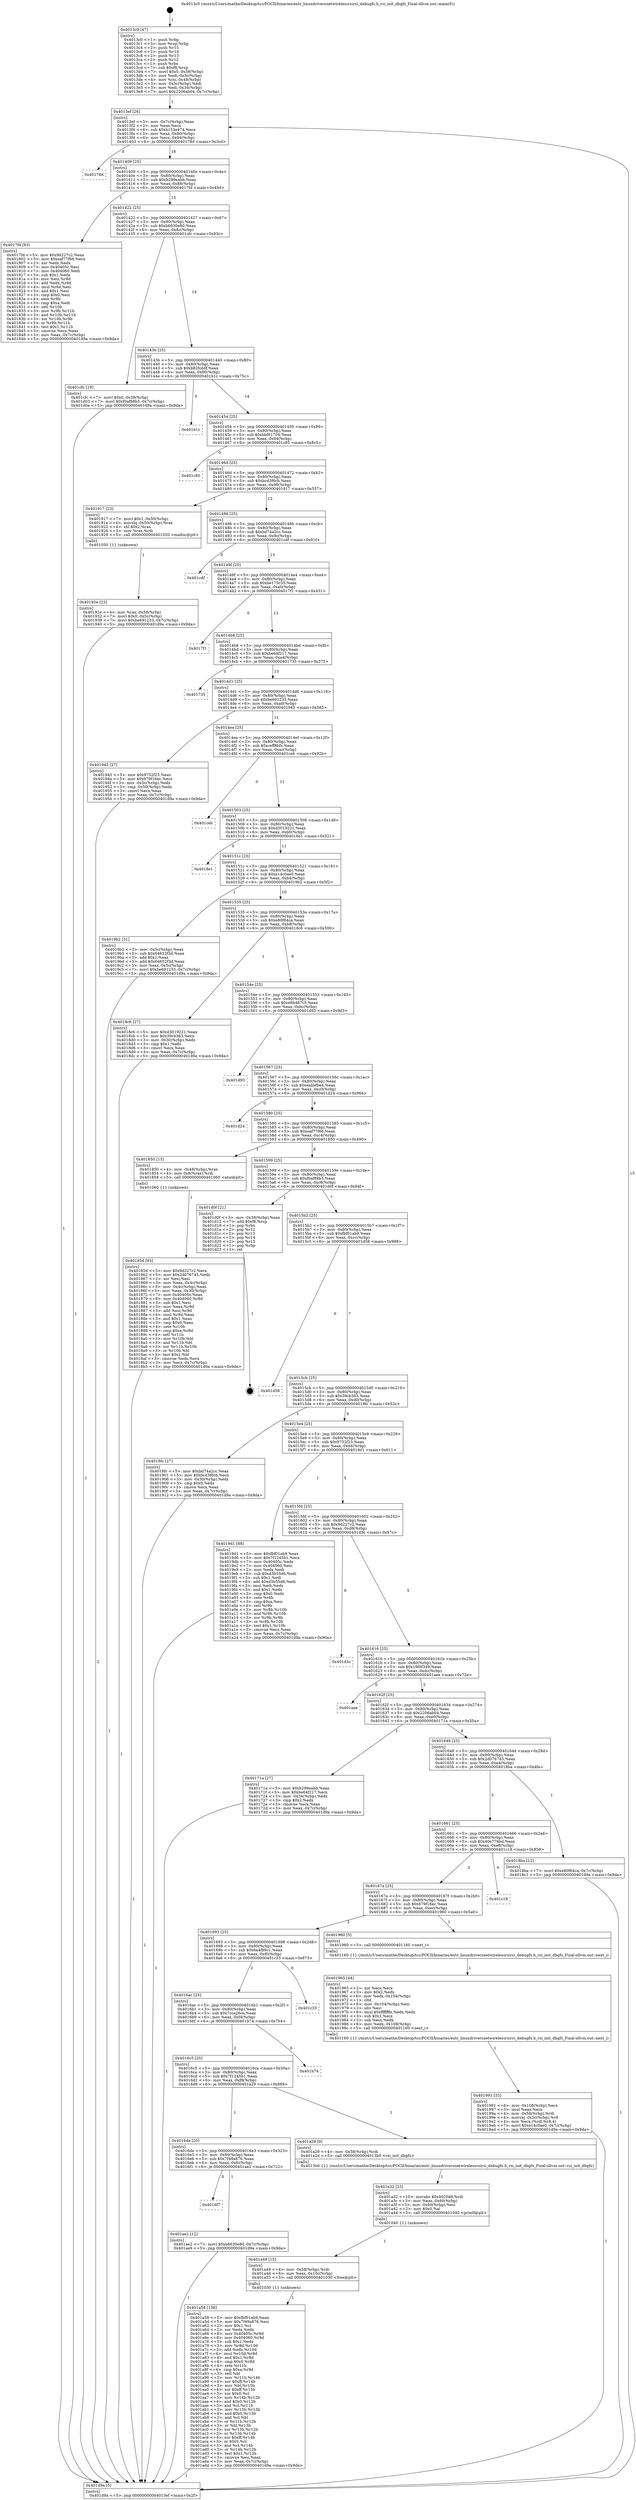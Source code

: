 digraph "0x4013c0" {
  label = "0x4013c0 (/mnt/c/Users/mathe/Desktop/tcc/POCII/binaries/extr_linuxdriversnetwirelessrsirsi_debugfs.h_rsi_init_dbgfs_Final-ollvm.out::main(0))"
  labelloc = "t"
  node[shape=record]

  Entry [label="",width=0.3,height=0.3,shape=circle,fillcolor=black,style=filled]
  "0x4013ef" [label="{
     0x4013ef [26]\l
     | [instrs]\l
     &nbsp;&nbsp;0x4013ef \<+3\>: mov -0x7c(%rbp),%eax\l
     &nbsp;&nbsp;0x4013f2 \<+2\>: mov %eax,%ecx\l
     &nbsp;&nbsp;0x4013f4 \<+6\>: sub $0xb153e474,%ecx\l
     &nbsp;&nbsp;0x4013fa \<+3\>: mov %eax,-0x80(%rbp)\l
     &nbsp;&nbsp;0x4013fd \<+6\>: mov %ecx,-0x84(%rbp)\l
     &nbsp;&nbsp;0x401403 \<+6\>: je 000000000040178d \<main+0x3cd\>\l
  }"]
  "0x40178d" [label="{
     0x40178d\l
  }", style=dashed]
  "0x401409" [label="{
     0x401409 [25]\l
     | [instrs]\l
     &nbsp;&nbsp;0x401409 \<+5\>: jmp 000000000040140e \<main+0x4e\>\l
     &nbsp;&nbsp;0x40140e \<+3\>: mov -0x80(%rbp),%eax\l
     &nbsp;&nbsp;0x401411 \<+5\>: sub $0xb299eabb,%eax\l
     &nbsp;&nbsp;0x401416 \<+6\>: mov %eax,-0x88(%rbp)\l
     &nbsp;&nbsp;0x40141c \<+6\>: je 00000000004017fd \<main+0x43d\>\l
  }"]
  Exit [label="",width=0.3,height=0.3,shape=circle,fillcolor=black,style=filled,peripheries=2]
  "0x4017fd" [label="{
     0x4017fd [83]\l
     | [instrs]\l
     &nbsp;&nbsp;0x4017fd \<+5\>: mov $0x9d227c2,%eax\l
     &nbsp;&nbsp;0x401802 \<+5\>: mov $0xeaf77f66,%ecx\l
     &nbsp;&nbsp;0x401807 \<+2\>: xor %edx,%edx\l
     &nbsp;&nbsp;0x401809 \<+7\>: mov 0x40405c,%esi\l
     &nbsp;&nbsp;0x401810 \<+7\>: mov 0x404060,%edi\l
     &nbsp;&nbsp;0x401817 \<+3\>: sub $0x1,%edx\l
     &nbsp;&nbsp;0x40181a \<+3\>: mov %esi,%r8d\l
     &nbsp;&nbsp;0x40181d \<+3\>: add %edx,%r8d\l
     &nbsp;&nbsp;0x401820 \<+4\>: imul %r8d,%esi\l
     &nbsp;&nbsp;0x401824 \<+3\>: and $0x1,%esi\l
     &nbsp;&nbsp;0x401827 \<+3\>: cmp $0x0,%esi\l
     &nbsp;&nbsp;0x40182a \<+4\>: sete %r9b\l
     &nbsp;&nbsp;0x40182e \<+3\>: cmp $0xa,%edi\l
     &nbsp;&nbsp;0x401831 \<+4\>: setl %r10b\l
     &nbsp;&nbsp;0x401835 \<+3\>: mov %r9b,%r11b\l
     &nbsp;&nbsp;0x401838 \<+3\>: and %r10b,%r11b\l
     &nbsp;&nbsp;0x40183b \<+3\>: xor %r10b,%r9b\l
     &nbsp;&nbsp;0x40183e \<+3\>: or %r9b,%r11b\l
     &nbsp;&nbsp;0x401841 \<+4\>: test $0x1,%r11b\l
     &nbsp;&nbsp;0x401845 \<+3\>: cmovne %ecx,%eax\l
     &nbsp;&nbsp;0x401848 \<+3\>: mov %eax,-0x7c(%rbp)\l
     &nbsp;&nbsp;0x40184b \<+5\>: jmp 0000000000401d9a \<main+0x9da\>\l
  }"]
  "0x401422" [label="{
     0x401422 [25]\l
     | [instrs]\l
     &nbsp;&nbsp;0x401422 \<+5\>: jmp 0000000000401427 \<main+0x67\>\l
     &nbsp;&nbsp;0x401427 \<+3\>: mov -0x80(%rbp),%eax\l
     &nbsp;&nbsp;0x40142a \<+5\>: sub $0xb6630e80,%eax\l
     &nbsp;&nbsp;0x40142f \<+6\>: mov %eax,-0x8c(%rbp)\l
     &nbsp;&nbsp;0x401435 \<+6\>: je 0000000000401cfc \<main+0x93c\>\l
  }"]
  "0x4016f7" [label="{
     0x4016f7\l
  }", style=dashed]
  "0x401cfc" [label="{
     0x401cfc [19]\l
     | [instrs]\l
     &nbsp;&nbsp;0x401cfc \<+7\>: movl $0x0,-0x38(%rbp)\l
     &nbsp;&nbsp;0x401d03 \<+7\>: movl $0xf0af88b5,-0x7c(%rbp)\l
     &nbsp;&nbsp;0x401d0a \<+5\>: jmp 0000000000401d9a \<main+0x9da\>\l
  }"]
  "0x40143b" [label="{
     0x40143b [25]\l
     | [instrs]\l
     &nbsp;&nbsp;0x40143b \<+5\>: jmp 0000000000401440 \<main+0x80\>\l
     &nbsp;&nbsp;0x401440 \<+3\>: mov -0x80(%rbp),%eax\l
     &nbsp;&nbsp;0x401443 \<+5\>: sub $0xb82fcddf,%eax\l
     &nbsp;&nbsp;0x401448 \<+6\>: mov %eax,-0x90(%rbp)\l
     &nbsp;&nbsp;0x40144e \<+6\>: je 0000000000401b1c \<main+0x75c\>\l
  }"]
  "0x401ae2" [label="{
     0x401ae2 [12]\l
     | [instrs]\l
     &nbsp;&nbsp;0x401ae2 \<+7\>: movl $0xb6630e80,-0x7c(%rbp)\l
     &nbsp;&nbsp;0x401ae9 \<+5\>: jmp 0000000000401d9a \<main+0x9da\>\l
  }"]
  "0x401b1c" [label="{
     0x401b1c\l
  }", style=dashed]
  "0x401454" [label="{
     0x401454 [25]\l
     | [instrs]\l
     &nbsp;&nbsp;0x401454 \<+5\>: jmp 0000000000401459 \<main+0x99\>\l
     &nbsp;&nbsp;0x401459 \<+3\>: mov -0x80(%rbp),%eax\l
     &nbsp;&nbsp;0x40145c \<+5\>: sub $0xbbf61704,%eax\l
     &nbsp;&nbsp;0x401461 \<+6\>: mov %eax,-0x94(%rbp)\l
     &nbsp;&nbsp;0x401467 \<+6\>: je 0000000000401c85 \<main+0x8c5\>\l
  }"]
  "0x401a58" [label="{
     0x401a58 [138]\l
     | [instrs]\l
     &nbsp;&nbsp;0x401a58 \<+5\>: mov $0xfbf01ab9,%eax\l
     &nbsp;&nbsp;0x401a5d \<+5\>: mov $0x7f49a876,%esi\l
     &nbsp;&nbsp;0x401a62 \<+2\>: mov $0x1,%cl\l
     &nbsp;&nbsp;0x401a64 \<+2\>: xor %edx,%edx\l
     &nbsp;&nbsp;0x401a66 \<+8\>: mov 0x40405c,%r8d\l
     &nbsp;&nbsp;0x401a6e \<+8\>: mov 0x404060,%r9d\l
     &nbsp;&nbsp;0x401a76 \<+3\>: sub $0x1,%edx\l
     &nbsp;&nbsp;0x401a79 \<+3\>: mov %r8d,%r10d\l
     &nbsp;&nbsp;0x401a7c \<+3\>: add %edx,%r10d\l
     &nbsp;&nbsp;0x401a7f \<+4\>: imul %r10d,%r8d\l
     &nbsp;&nbsp;0x401a83 \<+4\>: and $0x1,%r8d\l
     &nbsp;&nbsp;0x401a87 \<+4\>: cmp $0x0,%r8d\l
     &nbsp;&nbsp;0x401a8b \<+4\>: sete %r11b\l
     &nbsp;&nbsp;0x401a8f \<+4\>: cmp $0xa,%r9d\l
     &nbsp;&nbsp;0x401a93 \<+3\>: setl %bl\l
     &nbsp;&nbsp;0x401a96 \<+3\>: mov %r11b,%r14b\l
     &nbsp;&nbsp;0x401a99 \<+4\>: xor $0xff,%r14b\l
     &nbsp;&nbsp;0x401a9d \<+3\>: mov %bl,%r15b\l
     &nbsp;&nbsp;0x401aa0 \<+4\>: xor $0xff,%r15b\l
     &nbsp;&nbsp;0x401aa4 \<+3\>: xor $0x0,%cl\l
     &nbsp;&nbsp;0x401aa7 \<+3\>: mov %r14b,%r12b\l
     &nbsp;&nbsp;0x401aaa \<+4\>: and $0x0,%r12b\l
     &nbsp;&nbsp;0x401aae \<+3\>: and %cl,%r11b\l
     &nbsp;&nbsp;0x401ab1 \<+3\>: mov %r15b,%r13b\l
     &nbsp;&nbsp;0x401ab4 \<+4\>: and $0x0,%r13b\l
     &nbsp;&nbsp;0x401ab8 \<+2\>: and %cl,%bl\l
     &nbsp;&nbsp;0x401aba \<+3\>: or %r11b,%r12b\l
     &nbsp;&nbsp;0x401abd \<+3\>: or %bl,%r13b\l
     &nbsp;&nbsp;0x401ac0 \<+3\>: xor %r13b,%r12b\l
     &nbsp;&nbsp;0x401ac3 \<+3\>: or %r15b,%r14b\l
     &nbsp;&nbsp;0x401ac6 \<+4\>: xor $0xff,%r14b\l
     &nbsp;&nbsp;0x401aca \<+3\>: or $0x0,%cl\l
     &nbsp;&nbsp;0x401acd \<+3\>: and %cl,%r14b\l
     &nbsp;&nbsp;0x401ad0 \<+3\>: or %r14b,%r12b\l
     &nbsp;&nbsp;0x401ad3 \<+4\>: test $0x1,%r12b\l
     &nbsp;&nbsp;0x401ad7 \<+3\>: cmovne %esi,%eax\l
     &nbsp;&nbsp;0x401ada \<+3\>: mov %eax,-0x7c(%rbp)\l
     &nbsp;&nbsp;0x401add \<+5\>: jmp 0000000000401d9a \<main+0x9da\>\l
  }"]
  "0x401c85" [label="{
     0x401c85\l
  }", style=dashed]
  "0x40146d" [label="{
     0x40146d [25]\l
     | [instrs]\l
     &nbsp;&nbsp;0x40146d \<+5\>: jmp 0000000000401472 \<main+0xb2\>\l
     &nbsp;&nbsp;0x401472 \<+3\>: mov -0x80(%rbp),%eax\l
     &nbsp;&nbsp;0x401475 \<+5\>: sub $0xbcd3f6cb,%eax\l
     &nbsp;&nbsp;0x40147a \<+6\>: mov %eax,-0x98(%rbp)\l
     &nbsp;&nbsp;0x401480 \<+6\>: je 0000000000401917 \<main+0x557\>\l
  }"]
  "0x401a49" [label="{
     0x401a49 [15]\l
     | [instrs]\l
     &nbsp;&nbsp;0x401a49 \<+4\>: mov -0x58(%rbp),%rdi\l
     &nbsp;&nbsp;0x401a4d \<+6\>: mov %eax,-0x10c(%rbp)\l
     &nbsp;&nbsp;0x401a53 \<+5\>: call 0000000000401030 \<free@plt\>\l
     | [calls]\l
     &nbsp;&nbsp;0x401030 \{1\} (unknown)\l
  }"]
  "0x401917" [label="{
     0x401917 [23]\l
     | [instrs]\l
     &nbsp;&nbsp;0x401917 \<+7\>: movl $0x1,-0x50(%rbp)\l
     &nbsp;&nbsp;0x40191e \<+4\>: movslq -0x50(%rbp),%rax\l
     &nbsp;&nbsp;0x401922 \<+4\>: shl $0x2,%rax\l
     &nbsp;&nbsp;0x401926 \<+3\>: mov %rax,%rdi\l
     &nbsp;&nbsp;0x401929 \<+5\>: call 0000000000401050 \<malloc@plt\>\l
     | [calls]\l
     &nbsp;&nbsp;0x401050 \{1\} (unknown)\l
  }"]
  "0x401486" [label="{
     0x401486 [25]\l
     | [instrs]\l
     &nbsp;&nbsp;0x401486 \<+5\>: jmp 000000000040148b \<main+0xcb\>\l
     &nbsp;&nbsp;0x40148b \<+3\>: mov -0x80(%rbp),%eax\l
     &nbsp;&nbsp;0x40148e \<+5\>: sub $0xbd74a2cc,%eax\l
     &nbsp;&nbsp;0x401493 \<+6\>: mov %eax,-0x9c(%rbp)\l
     &nbsp;&nbsp;0x401499 \<+6\>: je 0000000000401cdf \<main+0x91f\>\l
  }"]
  "0x401a32" [label="{
     0x401a32 [23]\l
     | [instrs]\l
     &nbsp;&nbsp;0x401a32 \<+10\>: movabs $0x4020d6,%rdi\l
     &nbsp;&nbsp;0x401a3c \<+3\>: mov %eax,-0x60(%rbp)\l
     &nbsp;&nbsp;0x401a3f \<+3\>: mov -0x60(%rbp),%esi\l
     &nbsp;&nbsp;0x401a42 \<+2\>: mov $0x0,%al\l
     &nbsp;&nbsp;0x401a44 \<+5\>: call 0000000000401040 \<printf@plt\>\l
     | [calls]\l
     &nbsp;&nbsp;0x401040 \{1\} (unknown)\l
  }"]
  "0x401cdf" [label="{
     0x401cdf\l
  }", style=dashed]
  "0x40149f" [label="{
     0x40149f [25]\l
     | [instrs]\l
     &nbsp;&nbsp;0x40149f \<+5\>: jmp 00000000004014a4 \<main+0xe4\>\l
     &nbsp;&nbsp;0x4014a4 \<+3\>: mov -0x80(%rbp),%eax\l
     &nbsp;&nbsp;0x4014a7 \<+5\>: sub $0xbe175c35,%eax\l
     &nbsp;&nbsp;0x4014ac \<+6\>: mov %eax,-0xa0(%rbp)\l
     &nbsp;&nbsp;0x4014b2 \<+6\>: je 00000000004017f1 \<main+0x431\>\l
  }"]
  "0x4016de" [label="{
     0x4016de [25]\l
     | [instrs]\l
     &nbsp;&nbsp;0x4016de \<+5\>: jmp 00000000004016e3 \<main+0x323\>\l
     &nbsp;&nbsp;0x4016e3 \<+3\>: mov -0x80(%rbp),%eax\l
     &nbsp;&nbsp;0x4016e6 \<+5\>: sub $0x7f49a876,%eax\l
     &nbsp;&nbsp;0x4016eb \<+6\>: mov %eax,-0xfc(%rbp)\l
     &nbsp;&nbsp;0x4016f1 \<+6\>: je 0000000000401ae2 \<main+0x722\>\l
  }"]
  "0x4017f1" [label="{
     0x4017f1\l
  }", style=dashed]
  "0x4014b8" [label="{
     0x4014b8 [25]\l
     | [instrs]\l
     &nbsp;&nbsp;0x4014b8 \<+5\>: jmp 00000000004014bd \<main+0xfd\>\l
     &nbsp;&nbsp;0x4014bd \<+3\>: mov -0x80(%rbp),%eax\l
     &nbsp;&nbsp;0x4014c0 \<+5\>: sub $0xbe64f217,%eax\l
     &nbsp;&nbsp;0x4014c5 \<+6\>: mov %eax,-0xa4(%rbp)\l
     &nbsp;&nbsp;0x4014cb \<+6\>: je 0000000000401735 \<main+0x375\>\l
  }"]
  "0x401a29" [label="{
     0x401a29 [9]\l
     | [instrs]\l
     &nbsp;&nbsp;0x401a29 \<+4\>: mov -0x58(%rbp),%rdi\l
     &nbsp;&nbsp;0x401a2d \<+5\>: call 00000000004013b0 \<rsi_init_dbgfs\>\l
     | [calls]\l
     &nbsp;&nbsp;0x4013b0 \{1\} (/mnt/c/Users/mathe/Desktop/tcc/POCII/binaries/extr_linuxdriversnetwirelessrsirsi_debugfs.h_rsi_init_dbgfs_Final-ollvm.out::rsi_init_dbgfs)\l
  }"]
  "0x401735" [label="{
     0x401735\l
  }", style=dashed]
  "0x4014d1" [label="{
     0x4014d1 [25]\l
     | [instrs]\l
     &nbsp;&nbsp;0x4014d1 \<+5\>: jmp 00000000004014d6 \<main+0x116\>\l
     &nbsp;&nbsp;0x4014d6 \<+3\>: mov -0x80(%rbp),%eax\l
     &nbsp;&nbsp;0x4014d9 \<+5\>: sub $0xbe691233,%eax\l
     &nbsp;&nbsp;0x4014de \<+6\>: mov %eax,-0xa8(%rbp)\l
     &nbsp;&nbsp;0x4014e4 \<+6\>: je 0000000000401945 \<main+0x585\>\l
  }"]
  "0x4016c5" [label="{
     0x4016c5 [25]\l
     | [instrs]\l
     &nbsp;&nbsp;0x4016c5 \<+5\>: jmp 00000000004016ca \<main+0x30a\>\l
     &nbsp;&nbsp;0x4016ca \<+3\>: mov -0x80(%rbp),%eax\l
     &nbsp;&nbsp;0x4016cd \<+5\>: sub $0x7f1245b1,%eax\l
     &nbsp;&nbsp;0x4016d2 \<+6\>: mov %eax,-0xf8(%rbp)\l
     &nbsp;&nbsp;0x4016d8 \<+6\>: je 0000000000401a29 \<main+0x669\>\l
  }"]
  "0x401945" [label="{
     0x401945 [27]\l
     | [instrs]\l
     &nbsp;&nbsp;0x401945 \<+5\>: mov $0x9752f23,%eax\l
     &nbsp;&nbsp;0x40194a \<+5\>: mov $0x679f16ec,%ecx\l
     &nbsp;&nbsp;0x40194f \<+3\>: mov -0x5c(%rbp),%edx\l
     &nbsp;&nbsp;0x401952 \<+3\>: cmp -0x50(%rbp),%edx\l
     &nbsp;&nbsp;0x401955 \<+3\>: cmovl %ecx,%eax\l
     &nbsp;&nbsp;0x401958 \<+3\>: mov %eax,-0x7c(%rbp)\l
     &nbsp;&nbsp;0x40195b \<+5\>: jmp 0000000000401d9a \<main+0x9da\>\l
  }"]
  "0x4014ea" [label="{
     0x4014ea [25]\l
     | [instrs]\l
     &nbsp;&nbsp;0x4014ea \<+5\>: jmp 00000000004014ef \<main+0x12f\>\l
     &nbsp;&nbsp;0x4014ef \<+3\>: mov -0x80(%rbp),%eax\l
     &nbsp;&nbsp;0x4014f2 \<+5\>: sub $0xceff8bfc,%eax\l
     &nbsp;&nbsp;0x4014f7 \<+6\>: mov %eax,-0xac(%rbp)\l
     &nbsp;&nbsp;0x4014fd \<+6\>: je 0000000000401ceb \<main+0x92b\>\l
  }"]
  "0x401b74" [label="{
     0x401b74\l
  }", style=dashed]
  "0x401ceb" [label="{
     0x401ceb\l
  }", style=dashed]
  "0x401503" [label="{
     0x401503 [25]\l
     | [instrs]\l
     &nbsp;&nbsp;0x401503 \<+5\>: jmp 0000000000401508 \<main+0x148\>\l
     &nbsp;&nbsp;0x401508 \<+3\>: mov -0x80(%rbp),%eax\l
     &nbsp;&nbsp;0x40150b \<+5\>: sub $0xd3019221,%eax\l
     &nbsp;&nbsp;0x401510 \<+6\>: mov %eax,-0xb0(%rbp)\l
     &nbsp;&nbsp;0x401516 \<+6\>: je 00000000004018e1 \<main+0x521\>\l
  }"]
  "0x4016ac" [label="{
     0x4016ac [25]\l
     | [instrs]\l
     &nbsp;&nbsp;0x4016ac \<+5\>: jmp 00000000004016b1 \<main+0x2f1\>\l
     &nbsp;&nbsp;0x4016b1 \<+3\>: mov -0x80(%rbp),%eax\l
     &nbsp;&nbsp;0x4016b4 \<+5\>: sub $0x7cca26ce,%eax\l
     &nbsp;&nbsp;0x4016b9 \<+6\>: mov %eax,-0xf4(%rbp)\l
     &nbsp;&nbsp;0x4016bf \<+6\>: je 0000000000401b74 \<main+0x7b4\>\l
  }"]
  "0x4018e1" [label="{
     0x4018e1\l
  }", style=dashed]
  "0x40151c" [label="{
     0x40151c [25]\l
     | [instrs]\l
     &nbsp;&nbsp;0x40151c \<+5\>: jmp 0000000000401521 \<main+0x161\>\l
     &nbsp;&nbsp;0x401521 \<+3\>: mov -0x80(%rbp),%eax\l
     &nbsp;&nbsp;0x401524 \<+5\>: sub $0xe14c0ae0,%eax\l
     &nbsp;&nbsp;0x401529 \<+6\>: mov %eax,-0xb4(%rbp)\l
     &nbsp;&nbsp;0x40152f \<+6\>: je 00000000004019b2 \<main+0x5f2\>\l
  }"]
  "0x401c33" [label="{
     0x401c33\l
  }", style=dashed]
  "0x4019b2" [label="{
     0x4019b2 [31]\l
     | [instrs]\l
     &nbsp;&nbsp;0x4019b2 \<+3\>: mov -0x5c(%rbp),%eax\l
     &nbsp;&nbsp;0x4019b5 \<+5\>: sub $0x64652f3d,%eax\l
     &nbsp;&nbsp;0x4019ba \<+3\>: add $0x1,%eax\l
     &nbsp;&nbsp;0x4019bd \<+5\>: add $0x64652f3d,%eax\l
     &nbsp;&nbsp;0x4019c2 \<+3\>: mov %eax,-0x5c(%rbp)\l
     &nbsp;&nbsp;0x4019c5 \<+7\>: movl $0xbe691233,-0x7c(%rbp)\l
     &nbsp;&nbsp;0x4019cc \<+5\>: jmp 0000000000401d9a \<main+0x9da\>\l
  }"]
  "0x401535" [label="{
     0x401535 [25]\l
     | [instrs]\l
     &nbsp;&nbsp;0x401535 \<+5\>: jmp 000000000040153a \<main+0x17a\>\l
     &nbsp;&nbsp;0x40153a \<+3\>: mov -0x80(%rbp),%eax\l
     &nbsp;&nbsp;0x40153d \<+5\>: sub $0xe80f64ca,%eax\l
     &nbsp;&nbsp;0x401542 \<+6\>: mov %eax,-0xb8(%rbp)\l
     &nbsp;&nbsp;0x401548 \<+6\>: je 00000000004018c6 \<main+0x506\>\l
  }"]
  "0x401991" [label="{
     0x401991 [33]\l
     | [instrs]\l
     &nbsp;&nbsp;0x401991 \<+6\>: mov -0x108(%rbp),%ecx\l
     &nbsp;&nbsp;0x401997 \<+3\>: imul %eax,%ecx\l
     &nbsp;&nbsp;0x40199a \<+4\>: mov -0x58(%rbp),%rdi\l
     &nbsp;&nbsp;0x40199e \<+4\>: movslq -0x5c(%rbp),%r8\l
     &nbsp;&nbsp;0x4019a2 \<+4\>: mov %ecx,(%rdi,%r8,4)\l
     &nbsp;&nbsp;0x4019a6 \<+7\>: movl $0xe14c0ae0,-0x7c(%rbp)\l
     &nbsp;&nbsp;0x4019ad \<+5\>: jmp 0000000000401d9a \<main+0x9da\>\l
  }"]
  "0x4018c6" [label="{
     0x4018c6 [27]\l
     | [instrs]\l
     &nbsp;&nbsp;0x4018c6 \<+5\>: mov $0xd3019221,%eax\l
     &nbsp;&nbsp;0x4018cb \<+5\>: mov $0x39cb363,%ecx\l
     &nbsp;&nbsp;0x4018d0 \<+3\>: mov -0x30(%rbp),%edx\l
     &nbsp;&nbsp;0x4018d3 \<+3\>: cmp $0x1,%edx\l
     &nbsp;&nbsp;0x4018d6 \<+3\>: cmovl %ecx,%eax\l
     &nbsp;&nbsp;0x4018d9 \<+3\>: mov %eax,-0x7c(%rbp)\l
     &nbsp;&nbsp;0x4018dc \<+5\>: jmp 0000000000401d9a \<main+0x9da\>\l
  }"]
  "0x40154e" [label="{
     0x40154e [25]\l
     | [instrs]\l
     &nbsp;&nbsp;0x40154e \<+5\>: jmp 0000000000401553 \<main+0x193\>\l
     &nbsp;&nbsp;0x401553 \<+3\>: mov -0x80(%rbp),%eax\l
     &nbsp;&nbsp;0x401556 \<+5\>: sub $0xe8b487c5,%eax\l
     &nbsp;&nbsp;0x40155b \<+6\>: mov %eax,-0xbc(%rbp)\l
     &nbsp;&nbsp;0x401561 \<+6\>: je 0000000000401d93 \<main+0x9d3\>\l
  }"]
  "0x401965" [label="{
     0x401965 [44]\l
     | [instrs]\l
     &nbsp;&nbsp;0x401965 \<+2\>: xor %ecx,%ecx\l
     &nbsp;&nbsp;0x401967 \<+5\>: mov $0x2,%edx\l
     &nbsp;&nbsp;0x40196c \<+6\>: mov %edx,-0x104(%rbp)\l
     &nbsp;&nbsp;0x401972 \<+1\>: cltd\l
     &nbsp;&nbsp;0x401973 \<+6\>: mov -0x104(%rbp),%esi\l
     &nbsp;&nbsp;0x401979 \<+2\>: idiv %esi\l
     &nbsp;&nbsp;0x40197b \<+6\>: imul $0xfffffffe,%edx,%edx\l
     &nbsp;&nbsp;0x401981 \<+3\>: sub $0x1,%ecx\l
     &nbsp;&nbsp;0x401984 \<+2\>: sub %ecx,%edx\l
     &nbsp;&nbsp;0x401986 \<+6\>: mov %edx,-0x108(%rbp)\l
     &nbsp;&nbsp;0x40198c \<+5\>: call 0000000000401160 \<next_i\>\l
     | [calls]\l
     &nbsp;&nbsp;0x401160 \{1\} (/mnt/c/Users/mathe/Desktop/tcc/POCII/binaries/extr_linuxdriversnetwirelessrsirsi_debugfs.h_rsi_init_dbgfs_Final-ollvm.out::next_i)\l
  }"]
  "0x401d93" [label="{
     0x401d93\l
  }", style=dashed]
  "0x401567" [label="{
     0x401567 [25]\l
     | [instrs]\l
     &nbsp;&nbsp;0x401567 \<+5\>: jmp 000000000040156c \<main+0x1ac\>\l
     &nbsp;&nbsp;0x40156c \<+3\>: mov -0x80(%rbp),%eax\l
     &nbsp;&nbsp;0x40156f \<+5\>: sub $0xeabbfbe4,%eax\l
     &nbsp;&nbsp;0x401574 \<+6\>: mov %eax,-0xc0(%rbp)\l
     &nbsp;&nbsp;0x40157a \<+6\>: je 0000000000401d24 \<main+0x964\>\l
  }"]
  "0x401693" [label="{
     0x401693 [25]\l
     | [instrs]\l
     &nbsp;&nbsp;0x401693 \<+5\>: jmp 0000000000401698 \<main+0x2d8\>\l
     &nbsp;&nbsp;0x401698 \<+3\>: mov -0x80(%rbp),%eax\l
     &nbsp;&nbsp;0x40169b \<+5\>: sub $0x6a4fb9c1,%eax\l
     &nbsp;&nbsp;0x4016a0 \<+6\>: mov %eax,-0xf0(%rbp)\l
     &nbsp;&nbsp;0x4016a6 \<+6\>: je 0000000000401c33 \<main+0x873\>\l
  }"]
  "0x401d24" [label="{
     0x401d24\l
  }", style=dashed]
  "0x401580" [label="{
     0x401580 [25]\l
     | [instrs]\l
     &nbsp;&nbsp;0x401580 \<+5\>: jmp 0000000000401585 \<main+0x1c5\>\l
     &nbsp;&nbsp;0x401585 \<+3\>: mov -0x80(%rbp),%eax\l
     &nbsp;&nbsp;0x401588 \<+5\>: sub $0xeaf77f66,%eax\l
     &nbsp;&nbsp;0x40158d \<+6\>: mov %eax,-0xc4(%rbp)\l
     &nbsp;&nbsp;0x401593 \<+6\>: je 0000000000401850 \<main+0x490\>\l
  }"]
  "0x401960" [label="{
     0x401960 [5]\l
     | [instrs]\l
     &nbsp;&nbsp;0x401960 \<+5\>: call 0000000000401160 \<next_i\>\l
     | [calls]\l
     &nbsp;&nbsp;0x401160 \{1\} (/mnt/c/Users/mathe/Desktop/tcc/POCII/binaries/extr_linuxdriversnetwirelessrsirsi_debugfs.h_rsi_init_dbgfs_Final-ollvm.out::next_i)\l
  }"]
  "0x401850" [label="{
     0x401850 [13]\l
     | [instrs]\l
     &nbsp;&nbsp;0x401850 \<+4\>: mov -0x48(%rbp),%rax\l
     &nbsp;&nbsp;0x401854 \<+4\>: mov 0x8(%rax),%rdi\l
     &nbsp;&nbsp;0x401858 \<+5\>: call 0000000000401060 \<atoi@plt\>\l
     | [calls]\l
     &nbsp;&nbsp;0x401060 \{1\} (unknown)\l
  }"]
  "0x401599" [label="{
     0x401599 [25]\l
     | [instrs]\l
     &nbsp;&nbsp;0x401599 \<+5\>: jmp 000000000040159e \<main+0x1de\>\l
     &nbsp;&nbsp;0x40159e \<+3\>: mov -0x80(%rbp),%eax\l
     &nbsp;&nbsp;0x4015a1 \<+5\>: sub $0xf0af88b5,%eax\l
     &nbsp;&nbsp;0x4015a6 \<+6\>: mov %eax,-0xc8(%rbp)\l
     &nbsp;&nbsp;0x4015ac \<+6\>: je 0000000000401d0f \<main+0x94f\>\l
  }"]
  "0x40167a" [label="{
     0x40167a [25]\l
     | [instrs]\l
     &nbsp;&nbsp;0x40167a \<+5\>: jmp 000000000040167f \<main+0x2bf\>\l
     &nbsp;&nbsp;0x40167f \<+3\>: mov -0x80(%rbp),%eax\l
     &nbsp;&nbsp;0x401682 \<+5\>: sub $0x679f16ec,%eax\l
     &nbsp;&nbsp;0x401687 \<+6\>: mov %eax,-0xec(%rbp)\l
     &nbsp;&nbsp;0x40168d \<+6\>: je 0000000000401960 \<main+0x5a0\>\l
  }"]
  "0x401d0f" [label="{
     0x401d0f [21]\l
     | [instrs]\l
     &nbsp;&nbsp;0x401d0f \<+3\>: mov -0x38(%rbp),%eax\l
     &nbsp;&nbsp;0x401d12 \<+7\>: add $0xf8,%rsp\l
     &nbsp;&nbsp;0x401d19 \<+1\>: pop %rbx\l
     &nbsp;&nbsp;0x401d1a \<+2\>: pop %r12\l
     &nbsp;&nbsp;0x401d1c \<+2\>: pop %r13\l
     &nbsp;&nbsp;0x401d1e \<+2\>: pop %r14\l
     &nbsp;&nbsp;0x401d20 \<+2\>: pop %r15\l
     &nbsp;&nbsp;0x401d22 \<+1\>: pop %rbp\l
     &nbsp;&nbsp;0x401d23 \<+1\>: ret\l
  }"]
  "0x4015b2" [label="{
     0x4015b2 [25]\l
     | [instrs]\l
     &nbsp;&nbsp;0x4015b2 \<+5\>: jmp 00000000004015b7 \<main+0x1f7\>\l
     &nbsp;&nbsp;0x4015b7 \<+3\>: mov -0x80(%rbp),%eax\l
     &nbsp;&nbsp;0x4015ba \<+5\>: sub $0xfbf01ab9,%eax\l
     &nbsp;&nbsp;0x4015bf \<+6\>: mov %eax,-0xcc(%rbp)\l
     &nbsp;&nbsp;0x4015c5 \<+6\>: je 0000000000401d58 \<main+0x998\>\l
  }"]
  "0x401c18" [label="{
     0x401c18\l
  }", style=dashed]
  "0x401d58" [label="{
     0x401d58\l
  }", style=dashed]
  "0x4015cb" [label="{
     0x4015cb [25]\l
     | [instrs]\l
     &nbsp;&nbsp;0x4015cb \<+5\>: jmp 00000000004015d0 \<main+0x210\>\l
     &nbsp;&nbsp;0x4015d0 \<+3\>: mov -0x80(%rbp),%eax\l
     &nbsp;&nbsp;0x4015d3 \<+5\>: sub $0x39cb363,%eax\l
     &nbsp;&nbsp;0x4015d8 \<+6\>: mov %eax,-0xd0(%rbp)\l
     &nbsp;&nbsp;0x4015de \<+6\>: je 00000000004018fc \<main+0x53c\>\l
  }"]
  "0x40192e" [label="{
     0x40192e [23]\l
     | [instrs]\l
     &nbsp;&nbsp;0x40192e \<+4\>: mov %rax,-0x58(%rbp)\l
     &nbsp;&nbsp;0x401932 \<+7\>: movl $0x0,-0x5c(%rbp)\l
     &nbsp;&nbsp;0x401939 \<+7\>: movl $0xbe691233,-0x7c(%rbp)\l
     &nbsp;&nbsp;0x401940 \<+5\>: jmp 0000000000401d9a \<main+0x9da\>\l
  }"]
  "0x4018fc" [label="{
     0x4018fc [27]\l
     | [instrs]\l
     &nbsp;&nbsp;0x4018fc \<+5\>: mov $0xbd74a2cc,%eax\l
     &nbsp;&nbsp;0x401901 \<+5\>: mov $0xbcd3f6cb,%ecx\l
     &nbsp;&nbsp;0x401906 \<+3\>: mov -0x30(%rbp),%edx\l
     &nbsp;&nbsp;0x401909 \<+3\>: cmp $0x0,%edx\l
     &nbsp;&nbsp;0x40190c \<+3\>: cmove %ecx,%eax\l
     &nbsp;&nbsp;0x40190f \<+3\>: mov %eax,-0x7c(%rbp)\l
     &nbsp;&nbsp;0x401912 \<+5\>: jmp 0000000000401d9a \<main+0x9da\>\l
  }"]
  "0x4015e4" [label="{
     0x4015e4 [25]\l
     | [instrs]\l
     &nbsp;&nbsp;0x4015e4 \<+5\>: jmp 00000000004015e9 \<main+0x229\>\l
     &nbsp;&nbsp;0x4015e9 \<+3\>: mov -0x80(%rbp),%eax\l
     &nbsp;&nbsp;0x4015ec \<+5\>: sub $0x9752f23,%eax\l
     &nbsp;&nbsp;0x4015f1 \<+6\>: mov %eax,-0xd4(%rbp)\l
     &nbsp;&nbsp;0x4015f7 \<+6\>: je 00000000004019d1 \<main+0x611\>\l
  }"]
  "0x401661" [label="{
     0x401661 [25]\l
     | [instrs]\l
     &nbsp;&nbsp;0x401661 \<+5\>: jmp 0000000000401666 \<main+0x2a6\>\l
     &nbsp;&nbsp;0x401666 \<+3\>: mov -0x80(%rbp),%eax\l
     &nbsp;&nbsp;0x401669 \<+5\>: sub $0x40e776bd,%eax\l
     &nbsp;&nbsp;0x40166e \<+6\>: mov %eax,-0xe8(%rbp)\l
     &nbsp;&nbsp;0x401674 \<+6\>: je 0000000000401c18 \<main+0x858\>\l
  }"]
  "0x4019d1" [label="{
     0x4019d1 [88]\l
     | [instrs]\l
     &nbsp;&nbsp;0x4019d1 \<+5\>: mov $0xfbf01ab9,%eax\l
     &nbsp;&nbsp;0x4019d6 \<+5\>: mov $0x7f1245b1,%ecx\l
     &nbsp;&nbsp;0x4019db \<+7\>: mov 0x40405c,%edx\l
     &nbsp;&nbsp;0x4019e2 \<+7\>: mov 0x404060,%esi\l
     &nbsp;&nbsp;0x4019e9 \<+2\>: mov %edx,%edi\l
     &nbsp;&nbsp;0x4019eb \<+6\>: sub $0xd3b55d6,%edi\l
     &nbsp;&nbsp;0x4019f1 \<+3\>: sub $0x1,%edi\l
     &nbsp;&nbsp;0x4019f4 \<+6\>: add $0xd3b55d6,%edi\l
     &nbsp;&nbsp;0x4019fa \<+3\>: imul %edi,%edx\l
     &nbsp;&nbsp;0x4019fd \<+3\>: and $0x1,%edx\l
     &nbsp;&nbsp;0x401a00 \<+3\>: cmp $0x0,%edx\l
     &nbsp;&nbsp;0x401a03 \<+4\>: sete %r8b\l
     &nbsp;&nbsp;0x401a07 \<+3\>: cmp $0xa,%esi\l
     &nbsp;&nbsp;0x401a0a \<+4\>: setl %r9b\l
     &nbsp;&nbsp;0x401a0e \<+3\>: mov %r8b,%r10b\l
     &nbsp;&nbsp;0x401a11 \<+3\>: and %r9b,%r10b\l
     &nbsp;&nbsp;0x401a14 \<+3\>: xor %r9b,%r8b\l
     &nbsp;&nbsp;0x401a17 \<+3\>: or %r8b,%r10b\l
     &nbsp;&nbsp;0x401a1a \<+4\>: test $0x1,%r10b\l
     &nbsp;&nbsp;0x401a1e \<+3\>: cmovne %ecx,%eax\l
     &nbsp;&nbsp;0x401a21 \<+3\>: mov %eax,-0x7c(%rbp)\l
     &nbsp;&nbsp;0x401a24 \<+5\>: jmp 0000000000401d9a \<main+0x9da\>\l
  }"]
  "0x4015fd" [label="{
     0x4015fd [25]\l
     | [instrs]\l
     &nbsp;&nbsp;0x4015fd \<+5\>: jmp 0000000000401602 \<main+0x242\>\l
     &nbsp;&nbsp;0x401602 \<+3\>: mov -0x80(%rbp),%eax\l
     &nbsp;&nbsp;0x401605 \<+5\>: sub $0x9d227c2,%eax\l
     &nbsp;&nbsp;0x40160a \<+6\>: mov %eax,-0xd8(%rbp)\l
     &nbsp;&nbsp;0x401610 \<+6\>: je 0000000000401d3c \<main+0x97c\>\l
  }"]
  "0x4018ba" [label="{
     0x4018ba [12]\l
     | [instrs]\l
     &nbsp;&nbsp;0x4018ba \<+7\>: movl $0xe80f64ca,-0x7c(%rbp)\l
     &nbsp;&nbsp;0x4018c1 \<+5\>: jmp 0000000000401d9a \<main+0x9da\>\l
  }"]
  "0x401d3c" [label="{
     0x401d3c\l
  }", style=dashed]
  "0x401616" [label="{
     0x401616 [25]\l
     | [instrs]\l
     &nbsp;&nbsp;0x401616 \<+5\>: jmp 000000000040161b \<main+0x25b\>\l
     &nbsp;&nbsp;0x40161b \<+3\>: mov -0x80(%rbp),%eax\l
     &nbsp;&nbsp;0x40161e \<+5\>: sub $0x19f0f349,%eax\l
     &nbsp;&nbsp;0x401623 \<+6\>: mov %eax,-0xdc(%rbp)\l
     &nbsp;&nbsp;0x401629 \<+6\>: je 0000000000401aee \<main+0x72e\>\l
  }"]
  "0x40185d" [label="{
     0x40185d [93]\l
     | [instrs]\l
     &nbsp;&nbsp;0x40185d \<+5\>: mov $0x9d227c2,%ecx\l
     &nbsp;&nbsp;0x401862 \<+5\>: mov $0x2d076745,%edx\l
     &nbsp;&nbsp;0x401867 \<+2\>: xor %esi,%esi\l
     &nbsp;&nbsp;0x401869 \<+3\>: mov %eax,-0x4c(%rbp)\l
     &nbsp;&nbsp;0x40186c \<+3\>: mov -0x4c(%rbp),%eax\l
     &nbsp;&nbsp;0x40186f \<+3\>: mov %eax,-0x30(%rbp)\l
     &nbsp;&nbsp;0x401872 \<+7\>: mov 0x40405c,%eax\l
     &nbsp;&nbsp;0x401879 \<+8\>: mov 0x404060,%r8d\l
     &nbsp;&nbsp;0x401881 \<+3\>: sub $0x1,%esi\l
     &nbsp;&nbsp;0x401884 \<+3\>: mov %eax,%r9d\l
     &nbsp;&nbsp;0x401887 \<+3\>: add %esi,%r9d\l
     &nbsp;&nbsp;0x40188a \<+4\>: imul %r9d,%eax\l
     &nbsp;&nbsp;0x40188e \<+3\>: and $0x1,%eax\l
     &nbsp;&nbsp;0x401891 \<+3\>: cmp $0x0,%eax\l
     &nbsp;&nbsp;0x401894 \<+4\>: sete %r10b\l
     &nbsp;&nbsp;0x401898 \<+4\>: cmp $0xa,%r8d\l
     &nbsp;&nbsp;0x40189c \<+4\>: setl %r11b\l
     &nbsp;&nbsp;0x4018a0 \<+3\>: mov %r10b,%bl\l
     &nbsp;&nbsp;0x4018a3 \<+3\>: and %r11b,%bl\l
     &nbsp;&nbsp;0x4018a6 \<+3\>: xor %r11b,%r10b\l
     &nbsp;&nbsp;0x4018a9 \<+3\>: or %r10b,%bl\l
     &nbsp;&nbsp;0x4018ac \<+3\>: test $0x1,%bl\l
     &nbsp;&nbsp;0x4018af \<+3\>: cmovne %edx,%ecx\l
     &nbsp;&nbsp;0x4018b2 \<+3\>: mov %ecx,-0x7c(%rbp)\l
     &nbsp;&nbsp;0x4018b5 \<+5\>: jmp 0000000000401d9a \<main+0x9da\>\l
  }"]
  "0x401aee" [label="{
     0x401aee\l
  }", style=dashed]
  "0x40162f" [label="{
     0x40162f [25]\l
     | [instrs]\l
     &nbsp;&nbsp;0x40162f \<+5\>: jmp 0000000000401634 \<main+0x274\>\l
     &nbsp;&nbsp;0x401634 \<+3\>: mov -0x80(%rbp),%eax\l
     &nbsp;&nbsp;0x401637 \<+5\>: sub $0x2206ab04,%eax\l
     &nbsp;&nbsp;0x40163c \<+6\>: mov %eax,-0xe0(%rbp)\l
     &nbsp;&nbsp;0x401642 \<+6\>: je 000000000040171a \<main+0x35a\>\l
  }"]
  "0x4013c0" [label="{
     0x4013c0 [47]\l
     | [instrs]\l
     &nbsp;&nbsp;0x4013c0 \<+1\>: push %rbp\l
     &nbsp;&nbsp;0x4013c1 \<+3\>: mov %rsp,%rbp\l
     &nbsp;&nbsp;0x4013c4 \<+2\>: push %r15\l
     &nbsp;&nbsp;0x4013c6 \<+2\>: push %r14\l
     &nbsp;&nbsp;0x4013c8 \<+2\>: push %r13\l
     &nbsp;&nbsp;0x4013ca \<+2\>: push %r12\l
     &nbsp;&nbsp;0x4013cc \<+1\>: push %rbx\l
     &nbsp;&nbsp;0x4013cd \<+7\>: sub $0xf8,%rsp\l
     &nbsp;&nbsp;0x4013d4 \<+7\>: movl $0x0,-0x38(%rbp)\l
     &nbsp;&nbsp;0x4013db \<+3\>: mov %edi,-0x3c(%rbp)\l
     &nbsp;&nbsp;0x4013de \<+4\>: mov %rsi,-0x48(%rbp)\l
     &nbsp;&nbsp;0x4013e2 \<+3\>: mov -0x3c(%rbp),%edi\l
     &nbsp;&nbsp;0x4013e5 \<+3\>: mov %edi,-0x34(%rbp)\l
     &nbsp;&nbsp;0x4013e8 \<+7\>: movl $0x2206ab04,-0x7c(%rbp)\l
  }"]
  "0x40171a" [label="{
     0x40171a [27]\l
     | [instrs]\l
     &nbsp;&nbsp;0x40171a \<+5\>: mov $0xb299eabb,%eax\l
     &nbsp;&nbsp;0x40171f \<+5\>: mov $0xbe64f217,%ecx\l
     &nbsp;&nbsp;0x401724 \<+3\>: mov -0x34(%rbp),%edx\l
     &nbsp;&nbsp;0x401727 \<+3\>: cmp $0x2,%edx\l
     &nbsp;&nbsp;0x40172a \<+3\>: cmovne %ecx,%eax\l
     &nbsp;&nbsp;0x40172d \<+3\>: mov %eax,-0x7c(%rbp)\l
     &nbsp;&nbsp;0x401730 \<+5\>: jmp 0000000000401d9a \<main+0x9da\>\l
  }"]
  "0x401648" [label="{
     0x401648 [25]\l
     | [instrs]\l
     &nbsp;&nbsp;0x401648 \<+5\>: jmp 000000000040164d \<main+0x28d\>\l
     &nbsp;&nbsp;0x40164d \<+3\>: mov -0x80(%rbp),%eax\l
     &nbsp;&nbsp;0x401650 \<+5\>: sub $0x2d076745,%eax\l
     &nbsp;&nbsp;0x401655 \<+6\>: mov %eax,-0xe4(%rbp)\l
     &nbsp;&nbsp;0x40165b \<+6\>: je 00000000004018ba \<main+0x4fa\>\l
  }"]
  "0x401d9a" [label="{
     0x401d9a [5]\l
     | [instrs]\l
     &nbsp;&nbsp;0x401d9a \<+5\>: jmp 00000000004013ef \<main+0x2f\>\l
  }"]
  Entry -> "0x4013c0" [label=" 1"]
  "0x4013ef" -> "0x40178d" [label=" 0"]
  "0x4013ef" -> "0x401409" [label=" 16"]
  "0x401d0f" -> Exit [label=" 1"]
  "0x401409" -> "0x4017fd" [label=" 1"]
  "0x401409" -> "0x401422" [label=" 15"]
  "0x401cfc" -> "0x401d9a" [label=" 1"]
  "0x401422" -> "0x401cfc" [label=" 1"]
  "0x401422" -> "0x40143b" [label=" 14"]
  "0x401ae2" -> "0x401d9a" [label=" 1"]
  "0x40143b" -> "0x401b1c" [label=" 0"]
  "0x40143b" -> "0x401454" [label=" 14"]
  "0x4016de" -> "0x4016f7" [label=" 0"]
  "0x401454" -> "0x401c85" [label=" 0"]
  "0x401454" -> "0x40146d" [label=" 14"]
  "0x4016de" -> "0x401ae2" [label=" 1"]
  "0x40146d" -> "0x401917" [label=" 1"]
  "0x40146d" -> "0x401486" [label=" 13"]
  "0x401a58" -> "0x401d9a" [label=" 1"]
  "0x401486" -> "0x401cdf" [label=" 0"]
  "0x401486" -> "0x40149f" [label=" 13"]
  "0x401a49" -> "0x401a58" [label=" 1"]
  "0x40149f" -> "0x4017f1" [label=" 0"]
  "0x40149f" -> "0x4014b8" [label=" 13"]
  "0x401a32" -> "0x401a49" [label=" 1"]
  "0x4014b8" -> "0x401735" [label=" 0"]
  "0x4014b8" -> "0x4014d1" [label=" 13"]
  "0x401a29" -> "0x401a32" [label=" 1"]
  "0x4014d1" -> "0x401945" [label=" 2"]
  "0x4014d1" -> "0x4014ea" [label=" 11"]
  "0x4016c5" -> "0x401a29" [label=" 1"]
  "0x4014ea" -> "0x401ceb" [label=" 0"]
  "0x4014ea" -> "0x401503" [label=" 11"]
  "0x4016c5" -> "0x4016de" [label=" 1"]
  "0x401503" -> "0x4018e1" [label=" 0"]
  "0x401503" -> "0x40151c" [label=" 11"]
  "0x4016ac" -> "0x401b74" [label=" 0"]
  "0x40151c" -> "0x4019b2" [label=" 1"]
  "0x40151c" -> "0x401535" [label=" 10"]
  "0x4016ac" -> "0x4016c5" [label=" 2"]
  "0x401535" -> "0x4018c6" [label=" 1"]
  "0x401535" -> "0x40154e" [label=" 9"]
  "0x401693" -> "0x401c33" [label=" 0"]
  "0x40154e" -> "0x401d93" [label=" 0"]
  "0x40154e" -> "0x401567" [label=" 9"]
  "0x401693" -> "0x4016ac" [label=" 2"]
  "0x401567" -> "0x401d24" [label=" 0"]
  "0x401567" -> "0x401580" [label=" 9"]
  "0x4019d1" -> "0x401d9a" [label=" 1"]
  "0x401580" -> "0x401850" [label=" 1"]
  "0x401580" -> "0x401599" [label=" 8"]
  "0x4019b2" -> "0x401d9a" [label=" 1"]
  "0x401599" -> "0x401d0f" [label=" 1"]
  "0x401599" -> "0x4015b2" [label=" 7"]
  "0x401965" -> "0x401991" [label=" 1"]
  "0x4015b2" -> "0x401d58" [label=" 0"]
  "0x4015b2" -> "0x4015cb" [label=" 7"]
  "0x401960" -> "0x401965" [label=" 1"]
  "0x4015cb" -> "0x4018fc" [label=" 1"]
  "0x4015cb" -> "0x4015e4" [label=" 6"]
  "0x40167a" -> "0x401960" [label=" 1"]
  "0x4015e4" -> "0x4019d1" [label=" 1"]
  "0x4015e4" -> "0x4015fd" [label=" 5"]
  "0x401991" -> "0x401d9a" [label=" 1"]
  "0x4015fd" -> "0x401d3c" [label=" 0"]
  "0x4015fd" -> "0x401616" [label=" 5"]
  "0x401661" -> "0x40167a" [label=" 3"]
  "0x401616" -> "0x401aee" [label=" 0"]
  "0x401616" -> "0x40162f" [label=" 5"]
  "0x40167a" -> "0x401693" [label=" 2"]
  "0x40162f" -> "0x40171a" [label=" 1"]
  "0x40162f" -> "0x401648" [label=" 4"]
  "0x40171a" -> "0x401d9a" [label=" 1"]
  "0x4013c0" -> "0x4013ef" [label=" 1"]
  "0x401d9a" -> "0x4013ef" [label=" 15"]
  "0x4017fd" -> "0x401d9a" [label=" 1"]
  "0x401850" -> "0x40185d" [label=" 1"]
  "0x40185d" -> "0x401d9a" [label=" 1"]
  "0x401661" -> "0x401c18" [label=" 0"]
  "0x401648" -> "0x4018ba" [label=" 1"]
  "0x401648" -> "0x401661" [label=" 3"]
  "0x4018ba" -> "0x401d9a" [label=" 1"]
  "0x4018c6" -> "0x401d9a" [label=" 1"]
  "0x4018fc" -> "0x401d9a" [label=" 1"]
  "0x401917" -> "0x40192e" [label=" 1"]
  "0x40192e" -> "0x401d9a" [label=" 1"]
  "0x401945" -> "0x401d9a" [label=" 2"]
}
